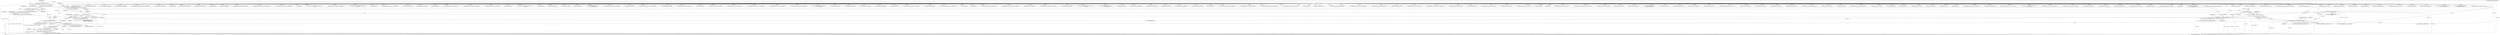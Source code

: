 digraph "0_ImageMagick_0f6fc2d5bf8f500820c3dbcf0d23ee14f2d9f734_4@pointer" {
"1001940" [label="(Call,RelinquishMagickMemory(buffer))"];
"1000550" [label="(Call,WriteBlob(image,PictInfoSize,buffer))"];
"1000226" [label="(Call,TransformImageColorspace(image,sRGBColorspace,exception))"];
"1000213" [label="(Call,OpenBlob(image_info,image,WriteBinaryBlobMode,exception))"];
"1000146" [label="(Call,image_info != (const ImageInfo *) NULL)"];
"1000116" [label="(MethodParameterIn,const ImageInfo *image_info)"];
"1000148" [label="(Call,(const ImageInfo *) NULL)"];
"1000158" [label="(Call,image != (Image *) NULL)"];
"1000117" [label="(MethodParameterIn,Image *image)"];
"1000160" [label="(Call,(Image *) NULL)"];
"1000200" [label="(Call,exception != (ExceptionInfo *) NULL)"];
"1000118" [label="(MethodParameterIn,ExceptionInfo *exception)"];
"1000202" [label="(Call,(ExceptionInfo *) NULL)"];
"1000544" [label="(Call,ResetMagickMemory(buffer,0,PictInfoSize))"];
"1000507" [label="(Call,buffer == (unsigned char *) NULL)"];
"1000474" [label="(Call,buffer=(unsigned char *) AcquireQuantumMemory(PictInfoSize,sizeof(*buffer)))"];
"1000476" [label="(Call,(unsigned char *) AcquireQuantumMemory(PictInfoSize,sizeof(*buffer)))"];
"1000478" [label="(Call,AcquireQuantumMemory(PictInfoSize,sizeof(*buffer)))"];
"1000509" [label="(Call,(unsigned char *) NULL)"];
"1001938" [label="(Call,(unsigned char *) RelinquishMagickMemory(buffer))"];
"1001936" [label="(Call,buffer=(unsigned char *) RelinquishMagickMemory(buffer))"];
"1000624" [label="(Call,WriteBlobMSBShort(image,0x0000))"];
"1000612" [label="(Call,WriteBlobMSBLong(image,0xFFFE0000UL))"];
"1000150" [label="(Identifier,NULL)"];
"1001160" [label="(Call,WriteBlobMSBLong(image,0x00000000UL))"];
"1001525" [label="(Call,WriteBlobMSBShort(image,(unsigned short) destination_rectangle.right))"];
"1000116" [label="(MethodParameterIn,const ImageInfo *image_info)"];
"1000478" [label="(Call,AcquireQuantumMemory(PictInfoSize,sizeof(*buffer)))"];
"1000546" [label="(Literal,0)"];
"1000960" [label="(Call,WriteBlobMSBLong(image,0x00000000UL))"];
"1000484" [label="(Identifier,packed_scanline)"];
"1001197" [label="(Call,WriteBlobMSBShort(image,PictPICTOp))"];
"1000213" [label="(Call,OpenBlob(image_info,image,WriteBinaryBlobMode,exception))"];
"1000950" [label="(Call,WriteBlobMSBLong(image,0x00010000UL))"];
"1000777" [label="(Call,WriteBlobMSBShort(image,0xe0))"];
"1000682" [label="(Call,GetImageProfile(image,\"iptc\"))"];
"1000199" [label="(Call,assert(exception != (ExceptionInfo *) NULL))"];
"1001038" [label="(Call,WriteBlobMSBLong(image,0x00566A70UL))"];
"1001940" [label="(Call,RelinquishMagickMemory(buffer))"];
"1001108" [label="(Call,WriteBlobMSBShort(image,(unsigned short) y_resolution))"];
"1000772" [label="(Call,WriteBlobMSBShort(image,0xa1))"];
"1001140" [label="(Call,WriteBlobMSBLong(image,0x00000000UL))"];
"1001438" [label="(Call,WriteBlobMSBShort(image,ScaleQuantumToShort(\n          image->colormap[i].green)))"];
"1000542" [label="(Call,(void) ResetMagickMemory(buffer,0,PictInfoSize))"];
"1000229" [label="(Identifier,exception)"];
"1000514" [label="(Identifier,packed_scanline)"];
"1000550" [label="(Call,WriteBlob(image,PictInfoSize,buffer))"];
"1000704" [label="(Call,WriteBlobMSBShort(image,(unsigned short)\n        (GetStringInfoLength(profile)+4)))"];
"1001270" [label="(Call,WriteBlobMSBShort(image,(unsigned short) pixmap.pack_type))"];
"1000699" [label="(Call,WriteBlobMSBShort(image,0x1f2))"];
"1001058" [label="(Call,WriteBlobMSBLong(image,0x00016170UL))"];
"1000887" [label="(Call,ImageToBlob(jpeg_info,jpeg_image,&length,\n        exception))"];
"1000930" [label="(Call,WriteBlobMSBLong(image,0x00010000UL))"];
"1000940" [label="(Call,WriteBlobMSBLong(image,0x00000000UL))"];
"1001516" [label="(Call,WriteBlobMSBShort(image,(unsigned short) destination_rectangle.bottom))"];
"1000677" [label="(Call,WriteBlobMSBLong(image,0x00000000L))"];
"1001834" [label="(Call,GetPixelBlue(image,p))"];
"1001937" [label="(Identifier,buffer)"];
"1001053" [label="(Call,WriteBlobMSBLong(image,0x00000001UL))"];
"1001115" [label="(Call,WriteBlobMSBLong(image,0x00000000UL))"];
"1000147" [label="(Identifier,image_info)"];
"1001855" [label="(Call,GetPixelChannels(image))"];
"1001913" [label="(Call,SeekBlob(image,512,SEEK_SET))"];
"1001370" [label="(Call,WriteBlobMSBLong(image,(unsigned int) pixmap.reserved))"];
"1001498" [label="(Call,WriteBlobMSBShort(image,(unsigned short) destination_rectangle.top))"];
"1000508" [label="(Identifier,buffer)"];
"1000479" [label="(Identifier,PictInfoSize)"];
"1001471" [label="(Call,WriteBlobMSBShort(image,(unsigned short) source_rectangle.left))"];
"1000228" [label="(Identifier,sRGBColorspace)"];
"1000118" [label="(MethodParameterIn,ExceptionInfo *exception)"];
"1001909" [label="(Call,TellBlob(image))"];
"1000515" [label="(Call,(unsigned char *) NULL)"];
"1001877" [label="(Call,SetImageProgress(image,SaveImageTag,(MagickOffsetType) y,\n                image->rows))"];
"1000570" [label="(Call,WriteBlobMSBShort(image,(unsigned short) size_rectangle.left))"];
"1001627" [label="(Call,SetImageProgress(image,SaveImageTag,(MagickOffsetType) y,\n            image->rows))"];
"1001850" [label="(Call,GetPixelAlpha(image,p))"];
"1000820" [label="(Call,WriteBlobMSBShort(image,(unsigned short) crop_rectangle.bottom))"];
"1001018" [label="(Call,WriteBlobMSBShort(image,0x0000))"];
"1000759" [label="(Call,WriteBlobMSBLong(image,0x00000000UL))"];
"1001170" [label="(Call,WriteBlob(image,length,blob))"];
"1001087" [label="(Call,WriteBlobMSBShort(image,(unsigned short) image->rows))"];
"1001462" [label="(Call,WriteBlobMSBShort(image,(unsigned short) source_rectangle.top))"];
"1001252" [label="(Call,WriteBlobMSBShort(image,(unsigned short) bounds.right))"];
"1001389" [label="(Call,WriteBlobMSBShort(image,0L))"];
"1001670" [label="(Call,EncodeImage(image,scanline,(size_t) (row_bytes & 0x7FFF),\n            packed_scanline))"];
"1000475" [label="(Identifier,buffer)"];
"1001899" [label="(Call,WriteBlobByte(image,'\0'))"];
"1000636" [label="(Call,WriteBlobMSBShort(image,0x0000))"];
"1000925" [label="(Call,WriteBlobMSBShort(image,0x0000))"];
"1000782" [label="(Call,WriteBlobMSBShort(image,4))"];
"1000719" [label="(Call,WriteBlob(image,GetStringInfoLength(profile),\n        GetStringInfoDatum(profile)))"];
"1000811" [label="(Call,WriteBlobMSBShort(image,(unsigned short) crop_rectangle.left))"];
"1000211" [label="(Call,status=OpenBlob(image_info,image,WriteBinaryBlobMode,exception))"];
"1000148" [label="(Call,(const ImageInfo *) NULL)"];
"1001311" [label="(Call,WriteBlobMSBShort(image,0x0000))"];
"1001941" [label="(Identifier,buffer)"];
"1001507" [label="(Call,WriteBlobMSBShort(image,(unsigned short) destination_rectangle.left))"];
"1001562" [label="(Call,GetVirtualPixels(image,0,y,image->columns,1,exception))"];
"1001948" [label="(MethodReturn,static MagickBooleanType)"];
"1001155" [label="(Call,WriteBlobMSBLong(image,0x00000000UL))"];
"1001000" [label="(Call,WriteBlobMSBShort(image,(unsigned short) image->rows))"];
"1000714" [label="(Call,WriteBlobString(image,\"8BIM\"))"];
"1000916" [label="(Call,WriteBlobMSBLong(image,(unsigned int) length+154))"];
"1000617" [label="(Call,WriteBlobMSBShort(image,(unsigned short) x_resolution))"];
"1001480" [label="(Call,WriteBlobMSBShort(image,(unsigned short) source_rectangle.bottom))"];
"1001243" [label="(Call,WriteBlobMSBShort(image,(unsigned short) bounds.bottom))"];
"1000588" [label="(Call,WriteBlobMSBShort(image,(unsigned short) size_rectangle.right))"];
"1001450" [label="(Call,WriteBlobMSBShort(image,ScaleQuantumToShort(\n          image->colormap[i].blue)))"];
"1000597" [label="(Call,WriteBlobMSBShort(image,PictVersion))"];
"1001068" [label="(Call,WriteBlobMSBLong(image,0x00000000UL))"];
"1000965" [label="(Call,WriteBlobMSBLong(image,0x00000000UL))"];
"1000551" [label="(Identifier,image)"];
"1001204" [label="(Call,WriteBlobMSBShort(image,PictPixmapOp))"];
"1000797" [label="(Call,WriteBlobMSBShort(image,0xa))"];
"1001216" [label="(Call,WriteBlobMSBShort(image,(unsigned short) (row_bytes | 0x8000)))"];
"1001384" [label="(Call,WriteBlobMSBLong(image,0x00000000L))"];
"1001325" [label="(Call,WriteBlobMSBShort(image,(unsigned short) pixmap.bits_per_pixel))"];
"1001598" [label="(Call,GetPixelIndex(image,p))"];
"1001818" [label="(Call,GetPixelRed(image,p))"];
"1001078" [label="(Call,WriteBlobMSBShort(image,(unsigned short) image->columns))"];
"1001343" [label="(Call,WriteBlobMSBShort(image,(unsigned short) pixmap.component_size))"];
"1000975" [label="(Call,WriteBlobMSBLong(image,0x00000000UL))"];
"1000474" [label="(Call,buffer=(unsigned char *) AcquireQuantumMemory(PictInfoSize,sizeof(*buffer)))"];
"1000579" [label="(Call,WriteBlobMSBShort(image,(unsigned short) size_rectangle.bottom))"];
"1001165" [label="(Call,WriteBlobMSBLong(image,0x0018FFFFUL))"];
"1000117" [label="(MethodParameterIn,Image *image)"];
"1001607" [label="(Call,EncodeImage(image,scanline,(size_t) (row_bytes & 0x7FFF),\n        packed_scanline))"];
"1000160" [label="(Call,(Image *) NULL)"];
"1000217" [label="(Identifier,exception)"];
"1000119" [label="(Block,)"];
"1000507" [label="(Call,buffer == (unsigned char *) NULL)"];
"1000224" [label="(Call,(void) TransformImageColorspace(image,sRGBColorspace,exception))"];
"1000157" [label="(Call,assert(image != (Image *) NULL))"];
"1001426" [label="(Call,WriteBlobMSBShort(image,ScaleQuantumToShort(\n          image->colormap[i].red)))"];
"1000739" [label="(Call,WriteBlobMSBShort(image,0xa1))"];
"1000792" [label="(Call,WriteBlobMSBShort(image,PictCropRegionOp))"];
"1000158" [label="(Call,image != (Image *) NULL)"];
"1001120" [label="(Call,WriteBlobMSBLong(image,0x87AC0001UL))"];
"1001297" [label="(Call,WriteBlobMSBShort(image,0x0000))"];
"1000215" [label="(Identifier,image)"];
"1000201" [label="(Identifier,exception)"];
"1001904" [label="(Call,WriteBlobMSBShort(image,PictEndOfPictureOp))"];
"1000688" [label="(Call,(StringInfo *) NULL)"];
"1001043" [label="(Call,WriteBlobMSBLong(image,0x65670000UL))"];
"1000727" [label="(Call,GetImageProfile(image,\"icc\"))"];
"1000641" [label="(Call,WriteBlobMSBShort(image,(unsigned short) frame_rectangle.top))"];
"1001534" [label="(Call,WriteBlobMSBShort(image,(unsigned short) transfer_mode))"];
"1000668" [label="(Call,WriteBlobMSBShort(image,(unsigned short) frame_rectangle.right))"];
"1000480" [label="(Call,sizeof(*buffer))"];
"1000553" [label="(Identifier,buffer)"];
"1000200" [label="(Call,exception != (ExceptionInfo *) NULL)"];
"1000545" [label="(Identifier,buffer)"];
"1001936" [label="(Call,buffer=(unsigned char *) RelinquishMagickMemory(buffer))"];
"1000849" [label="(Call,CloneImage(image,0,0,MagickTrue,exception))"];
"1000159" [label="(Identifier,image)"];
"1001302" [label="(Call,WriteBlobMSBShort(image,(unsigned short) (y_resolution+0.5)))"];
"1001826" [label="(Call,GetPixelGreen(image,p))"];
"1000547" [label="(Identifier,PictInfoSize)"];
"1000945" [label="(Call,WriteBlobMSBLong(image,0x00000000UL))"];
"1001352" [label="(Call,WriteBlobMSBLong(image,(unsigned int) pixmap.plane_bytes))"];
"1000650" [label="(Call,WriteBlobMSBShort(image,(unsigned short) frame_rectangle.left))"];
"1001261" [label="(Call,WriteBlobMSBShort(image,(unsigned short) pixmap.version))"];
"1001135" [label="(Call,WriteBlobMSBLong(image,0x4A504547UL))"];
"1001225" [label="(Call,WriteBlobMSBShort(image,(unsigned short) bounds.top))"];
"1001489" [label="(Call,WriteBlobMSBShort(image,(unsigned short) source_rectangle.right))"];
"1001938" [label="(Call,(unsigned char *) RelinquishMagickMemory(buffer))"];
"1001729" [label="(Call,GetVirtualPixels(image,0,y,image->columns,1,exception))"];
"1001361" [label="(Call,WriteBlobMSBLong(image,(unsigned int) pixmap.table))"];
"1000995" [label="(Call,WriteBlobMSBShort(image,0x0000))"];
"1001009" [label="(Call,WriteBlobMSBShort(image,(unsigned short) image->columns))"];
"1000509" [label="(Call,(unsigned char *) NULL)"];
"1000476" [label="(Call,(unsigned char *) AcquireQuantumMemory(PictInfoSize,sizeof(*buffer)))"];
"1000202" [label="(Call,(ExceptionInfo *) NULL)"];
"1001063" [label="(Call,WriteBlobMSBLong(image,0x706C0000UL))"];
"1001234" [label="(Call,WriteBlobMSBShort(image,(unsigned short) bounds.left))"];
"1001603" [label="(Call,GetPixelChannels(image))"];
"1000864" [label="(Call,CloseBlob(image))"];
"1001096" [label="(Call,WriteBlobMSBShort(image,(unsigned short) x_resolution))"];
"1001334" [label="(Call,WriteBlobMSBShort(image,(unsigned short) pixmap.component_count))"];
"1001919" [label="(Call,WriteBlobMSBShort(image,(unsigned short) offset))"];
"1000146" [label="(Call,image_info != (const ImageInfo *) NULL)"];
"1000607" [label="(Call,WriteBlobMSBShort(image,PictInfoOp))"];
"1000911" [label="(Call,WriteBlobMSBShort(image,PictJPEGOp))"];
"1000749" [label="(Call,WriteBlobMSBShort(image,(unsigned short)\n        (GetStringInfoLength(profile)+4)))"];
"1001103" [label="(Call,WriteBlobMSBShort(image,0x0000))"];
"1001125" [label="(Call,WriteBlobMSBLong(image,0x0B466F74UL))"];
"1000980" [label="(Call,WriteBlobMSBLong(image,0x00000000UL))"];
"1001033" [label="(Call,WriteBlobMSBLong(image,0x00000000UL))"];
"1001394" [label="(Call,WriteBlobMSBShort(image,(unsigned short) (image->colors-1)))"];
"1001130" [label="(Call,WriteBlobMSBLong(image,0x6F202D20UL))"];
"1000162" [label="(Identifier,NULL)"];
"1000870" [label="(Call,CloneImageInfo(image_info))"];
"1000552" [label="(Identifier,PictInfoSize)"];
"1000204" [label="(Identifier,NULL)"];
"1000214" [label="(Identifier,image_info)"];
"1000935" [label="(Call,WriteBlobMSBLong(image,0x00000000UL))"];
"1000216" [label="(Identifier,WriteBinaryBlobMode)"];
"1000506" [label="(Call,(buffer == (unsigned char *) NULL) ||\n      (packed_scanline == (unsigned char *) NULL) ||\n      (scanline == (unsigned char *) NULL))"];
"1000955" [label="(Call,WriteBlobMSBLong(image,0x00000000UL))"];
"1000990" [label="(Call,WriteBlobMSBLong(image,0x00400000UL))"];
"1001279" [label="(Call,WriteBlobMSBLong(image,(unsigned int) pixmap.pack_size))"];
"1001150" [label="(Call,WriteBlobMSBLong(image,0x00000000UL))"];
"1000556" [label="(Call,WriteBlobMSBShort(image,0))"];
"1000602" [label="(Call,WriteBlobMSBShort(image,0x02ff))"];
"1000802" [label="(Call,WriteBlobMSBShort(image,(unsigned short) crop_rectangle.top))"];
"1000511" [label="(Identifier,NULL)"];
"1001419" [label="(Call,WriteBlobMSBShort(image,(unsigned short) i))"];
"1001073" [label="(Call,WriteBlobMSBShort(image,768))"];
"1001023" [label="(Call,WriteBlobMSBShort(image,768))"];
"1000787" [label="(Call,WriteBlobMSBLong(image,0x00000002UL))"];
"1001028" [label="(Call,WriteBlobMSBShort(image,0x0000))"];
"1000694" [label="(Call,WriteBlobMSBShort(image,0xa1))"];
"1001182" [label="(Call,WriteBlobByte(image,'\0'))"];
"1000829" [label="(Call,WriteBlobMSBShort(image,(unsigned short) crop_rectangle.right))"];
"1000544" [label="(Call,ResetMagickMemory(buffer,0,PictInfoSize))"];
"1000548" [label="(Call,(void) WriteBlob(image,PictInfoSize,buffer))"];
"1000227" [label="(Identifier,image)"];
"1000985" [label="(Call,WriteBlobMSBLong(image,0x00000000UL))"];
"1000145" [label="(Call,assert(image_info != (const ImageInfo *) NULL))"];
"1001288" [label="(Call,WriteBlobMSBShort(image,(unsigned short) (x_resolution+0.5)))"];
"1001859" [label="(Call,EncodeImage(image,scanline,bytes_per_line & 0x7FFF,\n            packed_scanline))"];
"1001316" [label="(Call,WriteBlobMSBShort(image,(unsigned short) pixmap.pixel_type))"];
"1000561" [label="(Call,WriteBlobMSBShort(image,(unsigned short) size_rectangle.top))"];
"1001048" [label="(Call,WriteBlobMSBLong(image,0x00000000UL))"];
"1001145" [label="(Call,WriteBlobMSBLong(image,0x00000000UL))"];
"1000970" [label="(Call,WriteBlobMSBLong(image,0x40000000UL))"];
"1001209" [label="(Call,WriteBlobMSBLong(image,(size_t) base_address))"];
"1000744" [label="(Call,WriteBlobMSBShort(image,0xe0))"];
"1000226" [label="(Call,TransformImageColorspace(image,sRGBColorspace,exception))"];
"1000629" [label="(Call,WriteBlobMSBShort(image,(unsigned short) y_resolution))"];
"1001944" [label="(Call,CloseBlob(image))"];
"1000764" [label="(Call,WriteBlob(image,GetStringInfoLength(profile),\n        GetStringInfoDatum(profile)))"];
"1000659" [label="(Call,WriteBlobMSBShort(image,(unsigned short) frame_rectangle.bottom))"];
"1001940" -> "1001938"  [label="AST: "];
"1001940" -> "1001941"  [label="CFG: "];
"1001941" -> "1001940"  [label="AST: "];
"1001938" -> "1001940"  [label="CFG: "];
"1001940" -> "1001938"  [label="DDG: buffer"];
"1000550" -> "1001940"  [label="DDG: buffer"];
"1000550" -> "1000548"  [label="AST: "];
"1000550" -> "1000553"  [label="CFG: "];
"1000551" -> "1000550"  [label="AST: "];
"1000552" -> "1000550"  [label="AST: "];
"1000553" -> "1000550"  [label="AST: "];
"1000548" -> "1000550"  [label="CFG: "];
"1000550" -> "1001948"  [label="DDG: buffer"];
"1000550" -> "1001948"  [label="DDG: PictInfoSize"];
"1000550" -> "1000548"  [label="DDG: image"];
"1000550" -> "1000548"  [label="DDG: PictInfoSize"];
"1000550" -> "1000548"  [label="DDG: buffer"];
"1000226" -> "1000550"  [label="DDG: image"];
"1000117" -> "1000550"  [label="DDG: image"];
"1000544" -> "1000550"  [label="DDG: PictInfoSize"];
"1000544" -> "1000550"  [label="DDG: buffer"];
"1000550" -> "1000556"  [label="DDG: image"];
"1000226" -> "1000224"  [label="AST: "];
"1000226" -> "1000229"  [label="CFG: "];
"1000227" -> "1000226"  [label="AST: "];
"1000228" -> "1000226"  [label="AST: "];
"1000229" -> "1000226"  [label="AST: "];
"1000224" -> "1000226"  [label="CFG: "];
"1000226" -> "1001948"  [label="DDG: sRGBColorspace"];
"1000226" -> "1001948"  [label="DDG: exception"];
"1000226" -> "1000224"  [label="DDG: image"];
"1000226" -> "1000224"  [label="DDG: sRGBColorspace"];
"1000226" -> "1000224"  [label="DDG: exception"];
"1000213" -> "1000226"  [label="DDG: image"];
"1000213" -> "1000226"  [label="DDG: exception"];
"1000117" -> "1000226"  [label="DDG: image"];
"1000118" -> "1000226"  [label="DDG: exception"];
"1000226" -> "1000849"  [label="DDG: exception"];
"1000226" -> "1001562"  [label="DDG: exception"];
"1000226" -> "1001729"  [label="DDG: exception"];
"1000213" -> "1000211"  [label="AST: "];
"1000213" -> "1000217"  [label="CFG: "];
"1000214" -> "1000213"  [label="AST: "];
"1000215" -> "1000213"  [label="AST: "];
"1000216" -> "1000213"  [label="AST: "];
"1000217" -> "1000213"  [label="AST: "];
"1000211" -> "1000213"  [label="CFG: "];
"1000213" -> "1001948"  [label="DDG: WriteBinaryBlobMode"];
"1000213" -> "1001948"  [label="DDG: exception"];
"1000213" -> "1001948"  [label="DDG: image_info"];
"1000213" -> "1001948"  [label="DDG: image"];
"1000213" -> "1000211"  [label="DDG: image_info"];
"1000213" -> "1000211"  [label="DDG: image"];
"1000213" -> "1000211"  [label="DDG: WriteBinaryBlobMode"];
"1000213" -> "1000211"  [label="DDG: exception"];
"1000146" -> "1000213"  [label="DDG: image_info"];
"1000116" -> "1000213"  [label="DDG: image_info"];
"1000158" -> "1000213"  [label="DDG: image"];
"1000117" -> "1000213"  [label="DDG: image"];
"1000200" -> "1000213"  [label="DDG: exception"];
"1000118" -> "1000213"  [label="DDG: exception"];
"1000213" -> "1000870"  [label="DDG: image_info"];
"1000146" -> "1000145"  [label="AST: "];
"1000146" -> "1000148"  [label="CFG: "];
"1000147" -> "1000146"  [label="AST: "];
"1000148" -> "1000146"  [label="AST: "];
"1000145" -> "1000146"  [label="CFG: "];
"1000146" -> "1001948"  [label="DDG: (const ImageInfo *) NULL"];
"1000146" -> "1000145"  [label="DDG: image_info"];
"1000146" -> "1000145"  [label="DDG: (const ImageInfo *) NULL"];
"1000116" -> "1000146"  [label="DDG: image_info"];
"1000148" -> "1000146"  [label="DDG: NULL"];
"1000116" -> "1000115"  [label="AST: "];
"1000116" -> "1001948"  [label="DDG: image_info"];
"1000116" -> "1000870"  [label="DDG: image_info"];
"1000148" -> "1000150"  [label="CFG: "];
"1000149" -> "1000148"  [label="AST: "];
"1000150" -> "1000148"  [label="AST: "];
"1000148" -> "1000160"  [label="DDG: NULL"];
"1000158" -> "1000157"  [label="AST: "];
"1000158" -> "1000160"  [label="CFG: "];
"1000159" -> "1000158"  [label="AST: "];
"1000160" -> "1000158"  [label="AST: "];
"1000157" -> "1000158"  [label="CFG: "];
"1000158" -> "1001948"  [label="DDG: (Image *) NULL"];
"1000158" -> "1000157"  [label="DDG: image"];
"1000158" -> "1000157"  [label="DDG: (Image *) NULL"];
"1000117" -> "1000158"  [label="DDG: image"];
"1000160" -> "1000158"  [label="DDG: NULL"];
"1000117" -> "1000115"  [label="AST: "];
"1000117" -> "1001948"  [label="DDG: image"];
"1000117" -> "1000556"  [label="DDG: image"];
"1000117" -> "1000561"  [label="DDG: image"];
"1000117" -> "1000570"  [label="DDG: image"];
"1000117" -> "1000579"  [label="DDG: image"];
"1000117" -> "1000588"  [label="DDG: image"];
"1000117" -> "1000597"  [label="DDG: image"];
"1000117" -> "1000602"  [label="DDG: image"];
"1000117" -> "1000607"  [label="DDG: image"];
"1000117" -> "1000612"  [label="DDG: image"];
"1000117" -> "1000617"  [label="DDG: image"];
"1000117" -> "1000624"  [label="DDG: image"];
"1000117" -> "1000629"  [label="DDG: image"];
"1000117" -> "1000636"  [label="DDG: image"];
"1000117" -> "1000641"  [label="DDG: image"];
"1000117" -> "1000650"  [label="DDG: image"];
"1000117" -> "1000659"  [label="DDG: image"];
"1000117" -> "1000668"  [label="DDG: image"];
"1000117" -> "1000677"  [label="DDG: image"];
"1000117" -> "1000682"  [label="DDG: image"];
"1000117" -> "1000694"  [label="DDG: image"];
"1000117" -> "1000699"  [label="DDG: image"];
"1000117" -> "1000704"  [label="DDG: image"];
"1000117" -> "1000714"  [label="DDG: image"];
"1000117" -> "1000719"  [label="DDG: image"];
"1000117" -> "1000727"  [label="DDG: image"];
"1000117" -> "1000739"  [label="DDG: image"];
"1000117" -> "1000744"  [label="DDG: image"];
"1000117" -> "1000749"  [label="DDG: image"];
"1000117" -> "1000759"  [label="DDG: image"];
"1000117" -> "1000764"  [label="DDG: image"];
"1000117" -> "1000772"  [label="DDG: image"];
"1000117" -> "1000777"  [label="DDG: image"];
"1000117" -> "1000782"  [label="DDG: image"];
"1000117" -> "1000787"  [label="DDG: image"];
"1000117" -> "1000792"  [label="DDG: image"];
"1000117" -> "1000797"  [label="DDG: image"];
"1000117" -> "1000802"  [label="DDG: image"];
"1000117" -> "1000811"  [label="DDG: image"];
"1000117" -> "1000820"  [label="DDG: image"];
"1000117" -> "1000829"  [label="DDG: image"];
"1000117" -> "1000849"  [label="DDG: image"];
"1000117" -> "1000864"  [label="DDG: image"];
"1000117" -> "1000911"  [label="DDG: image"];
"1000117" -> "1000916"  [label="DDG: image"];
"1000117" -> "1000925"  [label="DDG: image"];
"1000117" -> "1000930"  [label="DDG: image"];
"1000117" -> "1000935"  [label="DDG: image"];
"1000117" -> "1000940"  [label="DDG: image"];
"1000117" -> "1000945"  [label="DDG: image"];
"1000117" -> "1000950"  [label="DDG: image"];
"1000117" -> "1000955"  [label="DDG: image"];
"1000117" -> "1000960"  [label="DDG: image"];
"1000117" -> "1000965"  [label="DDG: image"];
"1000117" -> "1000970"  [label="DDG: image"];
"1000117" -> "1000975"  [label="DDG: image"];
"1000117" -> "1000980"  [label="DDG: image"];
"1000117" -> "1000985"  [label="DDG: image"];
"1000117" -> "1000990"  [label="DDG: image"];
"1000117" -> "1000995"  [label="DDG: image"];
"1000117" -> "1001000"  [label="DDG: image"];
"1000117" -> "1001009"  [label="DDG: image"];
"1000117" -> "1001018"  [label="DDG: image"];
"1000117" -> "1001023"  [label="DDG: image"];
"1000117" -> "1001028"  [label="DDG: image"];
"1000117" -> "1001033"  [label="DDG: image"];
"1000117" -> "1001038"  [label="DDG: image"];
"1000117" -> "1001043"  [label="DDG: image"];
"1000117" -> "1001048"  [label="DDG: image"];
"1000117" -> "1001053"  [label="DDG: image"];
"1000117" -> "1001058"  [label="DDG: image"];
"1000117" -> "1001063"  [label="DDG: image"];
"1000117" -> "1001068"  [label="DDG: image"];
"1000117" -> "1001073"  [label="DDG: image"];
"1000117" -> "1001078"  [label="DDG: image"];
"1000117" -> "1001087"  [label="DDG: image"];
"1000117" -> "1001096"  [label="DDG: image"];
"1000117" -> "1001103"  [label="DDG: image"];
"1000117" -> "1001108"  [label="DDG: image"];
"1000117" -> "1001115"  [label="DDG: image"];
"1000117" -> "1001120"  [label="DDG: image"];
"1000117" -> "1001125"  [label="DDG: image"];
"1000117" -> "1001130"  [label="DDG: image"];
"1000117" -> "1001135"  [label="DDG: image"];
"1000117" -> "1001140"  [label="DDG: image"];
"1000117" -> "1001145"  [label="DDG: image"];
"1000117" -> "1001150"  [label="DDG: image"];
"1000117" -> "1001155"  [label="DDG: image"];
"1000117" -> "1001160"  [label="DDG: image"];
"1000117" -> "1001165"  [label="DDG: image"];
"1000117" -> "1001170"  [label="DDG: image"];
"1000117" -> "1001182"  [label="DDG: image"];
"1000117" -> "1001197"  [label="DDG: image"];
"1000117" -> "1001204"  [label="DDG: image"];
"1000117" -> "1001209"  [label="DDG: image"];
"1000117" -> "1001216"  [label="DDG: image"];
"1000117" -> "1001225"  [label="DDG: image"];
"1000117" -> "1001234"  [label="DDG: image"];
"1000117" -> "1001243"  [label="DDG: image"];
"1000117" -> "1001252"  [label="DDG: image"];
"1000117" -> "1001261"  [label="DDG: image"];
"1000117" -> "1001270"  [label="DDG: image"];
"1000117" -> "1001279"  [label="DDG: image"];
"1000117" -> "1001288"  [label="DDG: image"];
"1000117" -> "1001297"  [label="DDG: image"];
"1000117" -> "1001302"  [label="DDG: image"];
"1000117" -> "1001311"  [label="DDG: image"];
"1000117" -> "1001316"  [label="DDG: image"];
"1000117" -> "1001325"  [label="DDG: image"];
"1000117" -> "1001334"  [label="DDG: image"];
"1000117" -> "1001343"  [label="DDG: image"];
"1000117" -> "1001352"  [label="DDG: image"];
"1000117" -> "1001361"  [label="DDG: image"];
"1000117" -> "1001370"  [label="DDG: image"];
"1000117" -> "1001384"  [label="DDG: image"];
"1000117" -> "1001389"  [label="DDG: image"];
"1000117" -> "1001394"  [label="DDG: image"];
"1000117" -> "1001419"  [label="DDG: image"];
"1000117" -> "1001426"  [label="DDG: image"];
"1000117" -> "1001438"  [label="DDG: image"];
"1000117" -> "1001450"  [label="DDG: image"];
"1000117" -> "1001462"  [label="DDG: image"];
"1000117" -> "1001471"  [label="DDG: image"];
"1000117" -> "1001480"  [label="DDG: image"];
"1000117" -> "1001489"  [label="DDG: image"];
"1000117" -> "1001498"  [label="DDG: image"];
"1000117" -> "1001507"  [label="DDG: image"];
"1000117" -> "1001516"  [label="DDG: image"];
"1000117" -> "1001525"  [label="DDG: image"];
"1000117" -> "1001534"  [label="DDG: image"];
"1000117" -> "1001562"  [label="DDG: image"];
"1000117" -> "1001598"  [label="DDG: image"];
"1000117" -> "1001603"  [label="DDG: image"];
"1000117" -> "1001607"  [label="DDG: image"];
"1000117" -> "1001627"  [label="DDG: image"];
"1000117" -> "1001670"  [label="DDG: image"];
"1000117" -> "1001729"  [label="DDG: image"];
"1000117" -> "1001818"  [label="DDG: image"];
"1000117" -> "1001826"  [label="DDG: image"];
"1000117" -> "1001834"  [label="DDG: image"];
"1000117" -> "1001850"  [label="DDG: image"];
"1000117" -> "1001855"  [label="DDG: image"];
"1000117" -> "1001859"  [label="DDG: image"];
"1000117" -> "1001877"  [label="DDG: image"];
"1000117" -> "1001899"  [label="DDG: image"];
"1000117" -> "1001904"  [label="DDG: image"];
"1000117" -> "1001909"  [label="DDG: image"];
"1000117" -> "1001913"  [label="DDG: image"];
"1000117" -> "1001919"  [label="DDG: image"];
"1000117" -> "1001944"  [label="DDG: image"];
"1000160" -> "1000162"  [label="CFG: "];
"1000161" -> "1000160"  [label="AST: "];
"1000162" -> "1000160"  [label="AST: "];
"1000160" -> "1000202"  [label="DDG: NULL"];
"1000200" -> "1000199"  [label="AST: "];
"1000200" -> "1000202"  [label="CFG: "];
"1000201" -> "1000200"  [label="AST: "];
"1000202" -> "1000200"  [label="AST: "];
"1000199" -> "1000200"  [label="CFG: "];
"1000200" -> "1001948"  [label="DDG: (ExceptionInfo *) NULL"];
"1000200" -> "1000199"  [label="DDG: exception"];
"1000200" -> "1000199"  [label="DDG: (ExceptionInfo *) NULL"];
"1000118" -> "1000200"  [label="DDG: exception"];
"1000202" -> "1000200"  [label="DDG: NULL"];
"1000118" -> "1000115"  [label="AST: "];
"1000118" -> "1001948"  [label="DDG: exception"];
"1000118" -> "1000849"  [label="DDG: exception"];
"1000118" -> "1000887"  [label="DDG: exception"];
"1000118" -> "1001562"  [label="DDG: exception"];
"1000118" -> "1001729"  [label="DDG: exception"];
"1000202" -> "1000204"  [label="CFG: "];
"1000203" -> "1000202"  [label="AST: "];
"1000204" -> "1000202"  [label="AST: "];
"1000202" -> "1001948"  [label="DDG: NULL"];
"1000202" -> "1000509"  [label="DDG: NULL"];
"1000544" -> "1000542"  [label="AST: "];
"1000544" -> "1000547"  [label="CFG: "];
"1000545" -> "1000544"  [label="AST: "];
"1000546" -> "1000544"  [label="AST: "];
"1000547" -> "1000544"  [label="AST: "];
"1000542" -> "1000544"  [label="CFG: "];
"1000544" -> "1000542"  [label="DDG: buffer"];
"1000544" -> "1000542"  [label="DDG: 0"];
"1000544" -> "1000542"  [label="DDG: PictInfoSize"];
"1000507" -> "1000544"  [label="DDG: buffer"];
"1000478" -> "1000544"  [label="DDG: PictInfoSize"];
"1000507" -> "1000506"  [label="AST: "];
"1000507" -> "1000509"  [label="CFG: "];
"1000508" -> "1000507"  [label="AST: "];
"1000509" -> "1000507"  [label="AST: "];
"1000514" -> "1000507"  [label="CFG: "];
"1000506" -> "1000507"  [label="CFG: "];
"1000507" -> "1001948"  [label="DDG: (unsigned char *) NULL"];
"1000507" -> "1000506"  [label="DDG: buffer"];
"1000507" -> "1000506"  [label="DDG: (unsigned char *) NULL"];
"1000474" -> "1000507"  [label="DDG: buffer"];
"1000509" -> "1000507"  [label="DDG: NULL"];
"1000474" -> "1000119"  [label="AST: "];
"1000474" -> "1000476"  [label="CFG: "];
"1000475" -> "1000474"  [label="AST: "];
"1000476" -> "1000474"  [label="AST: "];
"1000484" -> "1000474"  [label="CFG: "];
"1000474" -> "1001948"  [label="DDG: (unsigned char *) AcquireQuantumMemory(PictInfoSize,sizeof(*buffer))"];
"1000476" -> "1000474"  [label="DDG: AcquireQuantumMemory(PictInfoSize,sizeof(*buffer))"];
"1000476" -> "1000478"  [label="CFG: "];
"1000477" -> "1000476"  [label="AST: "];
"1000478" -> "1000476"  [label="AST: "];
"1000476" -> "1001948"  [label="DDG: AcquireQuantumMemory(PictInfoSize,sizeof(*buffer))"];
"1000478" -> "1000476"  [label="DDG: PictInfoSize"];
"1000478" -> "1000480"  [label="CFG: "];
"1000479" -> "1000478"  [label="AST: "];
"1000480" -> "1000478"  [label="AST: "];
"1000509" -> "1000511"  [label="CFG: "];
"1000510" -> "1000509"  [label="AST: "];
"1000511" -> "1000509"  [label="AST: "];
"1000509" -> "1000515"  [label="DDG: NULL"];
"1000509" -> "1000688"  [label="DDG: NULL"];
"1001938" -> "1001936"  [label="AST: "];
"1001939" -> "1001938"  [label="AST: "];
"1001936" -> "1001938"  [label="CFG: "];
"1001938" -> "1001948"  [label="DDG: RelinquishMagickMemory(buffer)"];
"1001938" -> "1001936"  [label="DDG: RelinquishMagickMemory(buffer)"];
"1001936" -> "1000119"  [label="AST: "];
"1001937" -> "1001936"  [label="AST: "];
"1001943" -> "1001936"  [label="CFG: "];
"1001936" -> "1001948"  [label="DDG: buffer"];
"1001936" -> "1001948"  [label="DDG: (unsigned char *) RelinquishMagickMemory(buffer)"];
}
